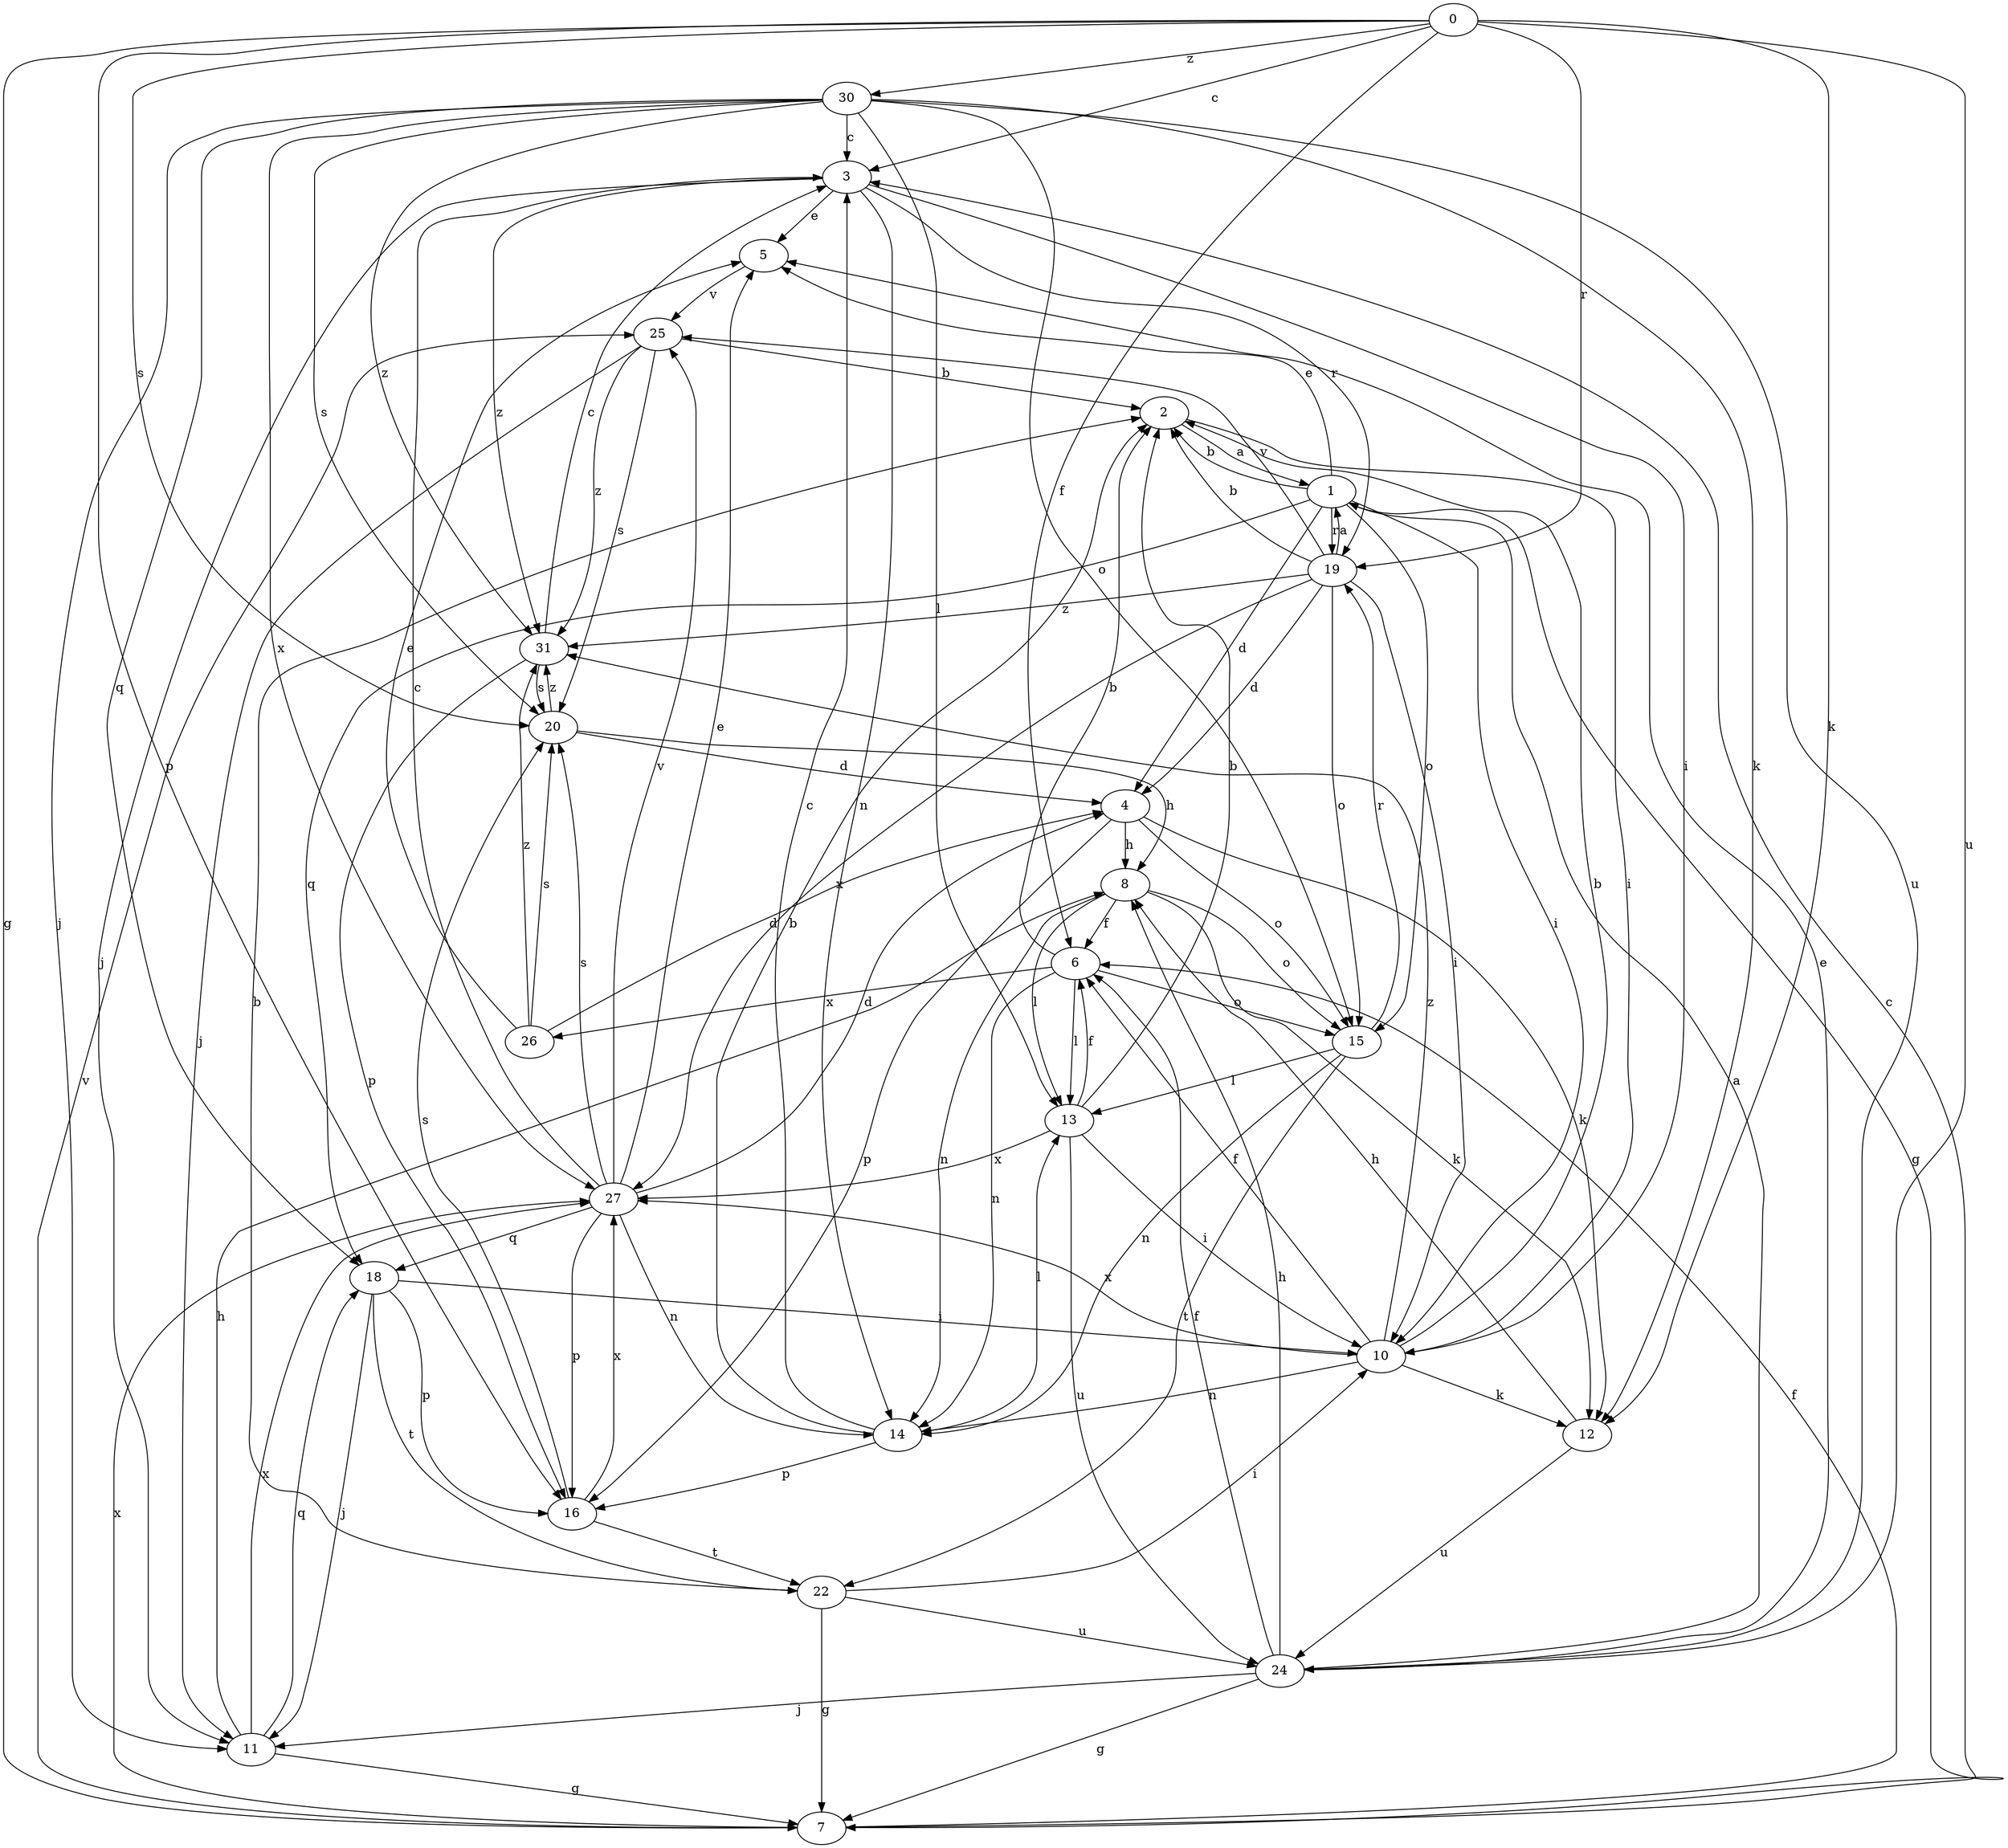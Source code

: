 strict digraph  {
0;
1;
2;
3;
4;
5;
6;
7;
8;
10;
11;
12;
13;
14;
15;
16;
18;
19;
20;
22;
24;
25;
26;
27;
30;
31;
0 -> 3  [label=c];
0 -> 6  [label=f];
0 -> 7  [label=g];
0 -> 12  [label=k];
0 -> 16  [label=p];
0 -> 19  [label=r];
0 -> 20  [label=s];
0 -> 24  [label=u];
0 -> 30  [label=z];
1 -> 2  [label=b];
1 -> 4  [label=d];
1 -> 5  [label=e];
1 -> 7  [label=g];
1 -> 10  [label=i];
1 -> 15  [label=o];
1 -> 18  [label=q];
1 -> 19  [label=r];
2 -> 1  [label=a];
2 -> 10  [label=i];
3 -> 5  [label=e];
3 -> 10  [label=i];
3 -> 11  [label=j];
3 -> 14  [label=n];
3 -> 19  [label=r];
3 -> 31  [label=z];
4 -> 8  [label=h];
4 -> 12  [label=k];
4 -> 15  [label=o];
4 -> 16  [label=p];
5 -> 25  [label=v];
6 -> 2  [label=b];
6 -> 13  [label=l];
6 -> 14  [label=n];
6 -> 15  [label=o];
6 -> 26  [label=x];
7 -> 3  [label=c];
7 -> 6  [label=f];
7 -> 25  [label=v];
7 -> 27  [label=x];
8 -> 6  [label=f];
8 -> 12  [label=k];
8 -> 13  [label=l];
8 -> 14  [label=n];
8 -> 15  [label=o];
10 -> 2  [label=b];
10 -> 6  [label=f];
10 -> 12  [label=k];
10 -> 14  [label=n];
10 -> 27  [label=x];
10 -> 31  [label=z];
11 -> 7  [label=g];
11 -> 8  [label=h];
11 -> 18  [label=q];
11 -> 27  [label=x];
12 -> 8  [label=h];
12 -> 24  [label=u];
13 -> 2  [label=b];
13 -> 6  [label=f];
13 -> 10  [label=i];
13 -> 24  [label=u];
13 -> 27  [label=x];
14 -> 2  [label=b];
14 -> 3  [label=c];
14 -> 13  [label=l];
14 -> 16  [label=p];
15 -> 13  [label=l];
15 -> 14  [label=n];
15 -> 19  [label=r];
15 -> 22  [label=t];
16 -> 20  [label=s];
16 -> 22  [label=t];
16 -> 27  [label=x];
18 -> 10  [label=i];
18 -> 11  [label=j];
18 -> 16  [label=p];
18 -> 22  [label=t];
19 -> 1  [label=a];
19 -> 2  [label=b];
19 -> 4  [label=d];
19 -> 10  [label=i];
19 -> 15  [label=o];
19 -> 25  [label=v];
19 -> 27  [label=x];
19 -> 31  [label=z];
20 -> 4  [label=d];
20 -> 8  [label=h];
20 -> 31  [label=z];
22 -> 2  [label=b];
22 -> 7  [label=g];
22 -> 10  [label=i];
22 -> 24  [label=u];
24 -> 1  [label=a];
24 -> 5  [label=e];
24 -> 6  [label=f];
24 -> 7  [label=g];
24 -> 8  [label=h];
24 -> 11  [label=j];
25 -> 2  [label=b];
25 -> 11  [label=j];
25 -> 20  [label=s];
25 -> 31  [label=z];
26 -> 4  [label=d];
26 -> 5  [label=e];
26 -> 20  [label=s];
26 -> 31  [label=z];
27 -> 3  [label=c];
27 -> 4  [label=d];
27 -> 5  [label=e];
27 -> 14  [label=n];
27 -> 16  [label=p];
27 -> 18  [label=q];
27 -> 20  [label=s];
27 -> 25  [label=v];
30 -> 3  [label=c];
30 -> 11  [label=j];
30 -> 12  [label=k];
30 -> 13  [label=l];
30 -> 15  [label=o];
30 -> 18  [label=q];
30 -> 20  [label=s];
30 -> 24  [label=u];
30 -> 27  [label=x];
30 -> 31  [label=z];
31 -> 3  [label=c];
31 -> 16  [label=p];
31 -> 20  [label=s];
}
